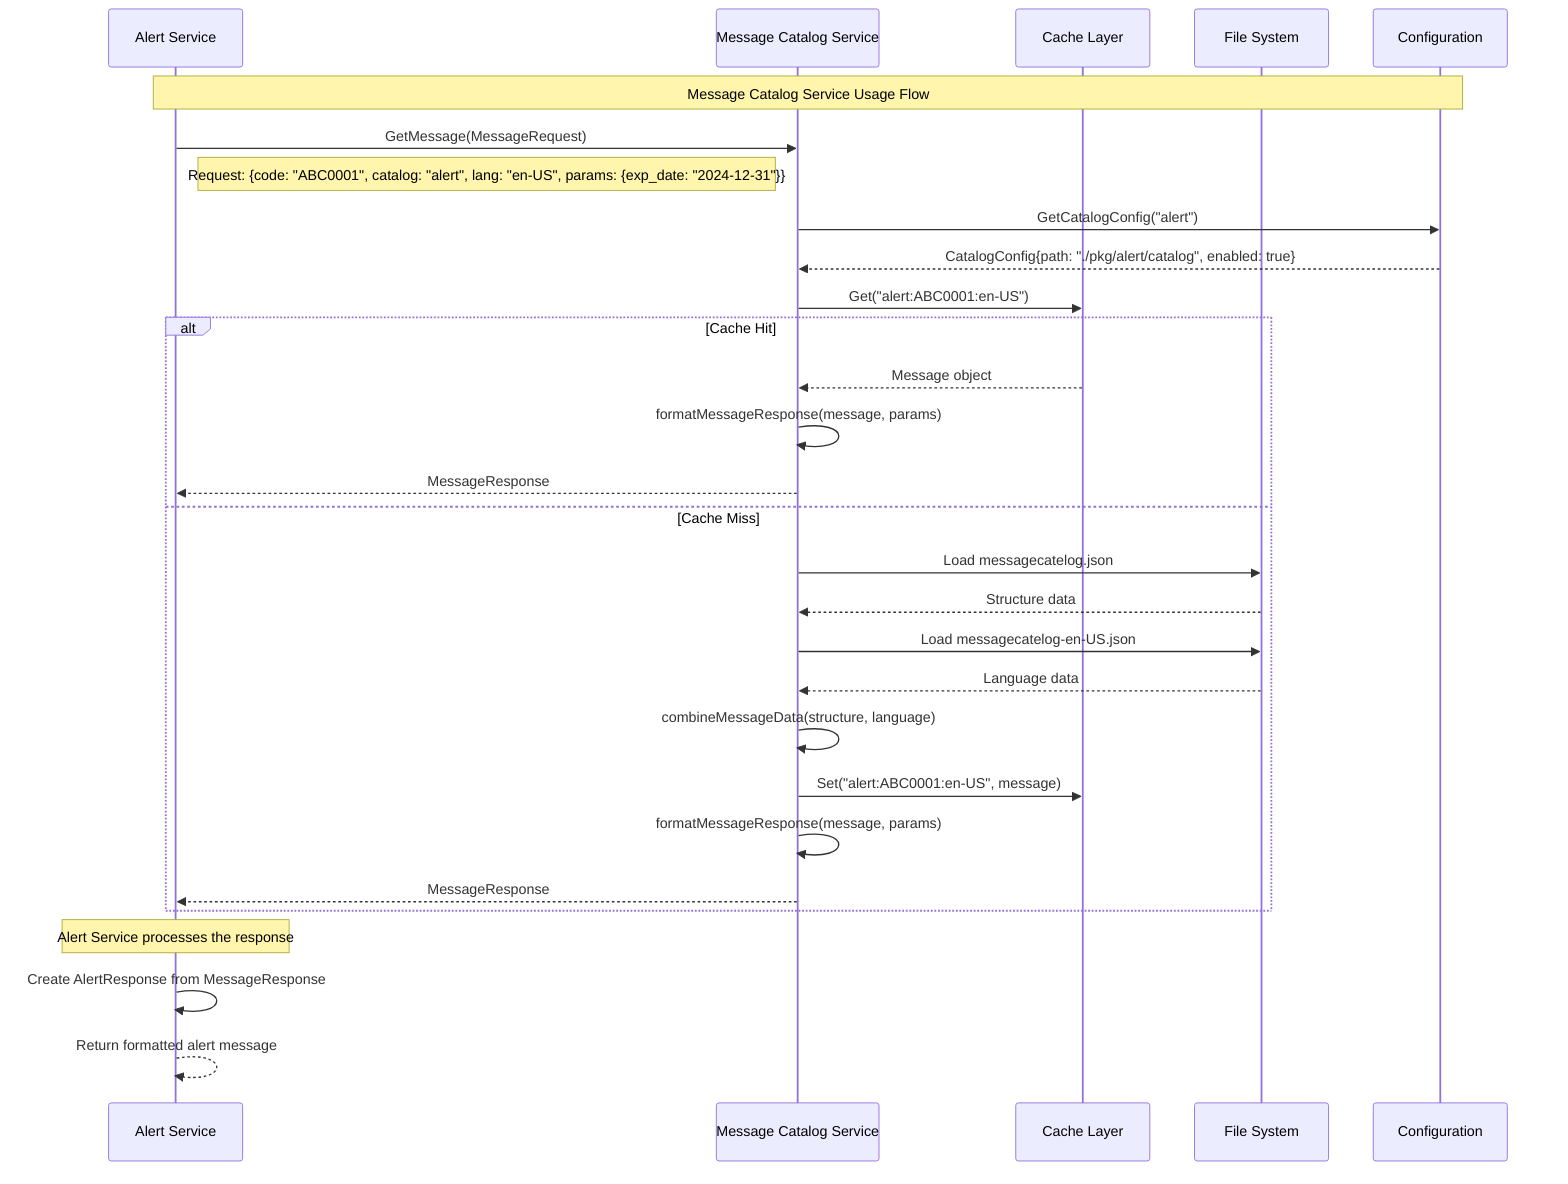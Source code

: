 sequenceDiagram
    participant AS as Alert Service
    participant MCS as Message Catalog Service
    participant Cache as Cache Layer
    participant FS as File System
    participant Config as Configuration

    Note over AS,Config: Message Catalog Service Usage Flow

    AS->>MCS: GetMessage(MessageRequest)
    Note right of AS: Request: {code: "ABC0001", catalog: "alert", lang: "en-US", params: {exp_date: "2024-12-31"}}

    MCS->>Config: GetCatalogConfig("alert")
    Config-->>MCS: CatalogConfig{path: "./pkg/alert/catalog", enabled: true}

    MCS->>Cache: Get("alert:ABC0001:en-US")
    alt Cache Hit
        Cache-->>MCS: Message object
        MCS->>MCS: formatMessageResponse(message, params)
        MCS-->>AS: MessageResponse
    else Cache Miss
        MCS->>FS: Load messagecatelog.json
        FS-->>MCS: Structure data
        MCS->>FS: Load messagecatelog-en-US.json
        FS-->>MCS: Language data
        MCS->>MCS: combineMessageData(structure, language)
        MCS->>Cache: Set("alert:ABC0001:en-US", message)
        MCS->>MCS: formatMessageResponse(message, params)
        MCS-->>AS: MessageResponse
    end

    Note over AS: Alert Service processes the response
    AS->>AS: Create AlertResponse from MessageResponse
    AS-->>AS: Return formatted alert message